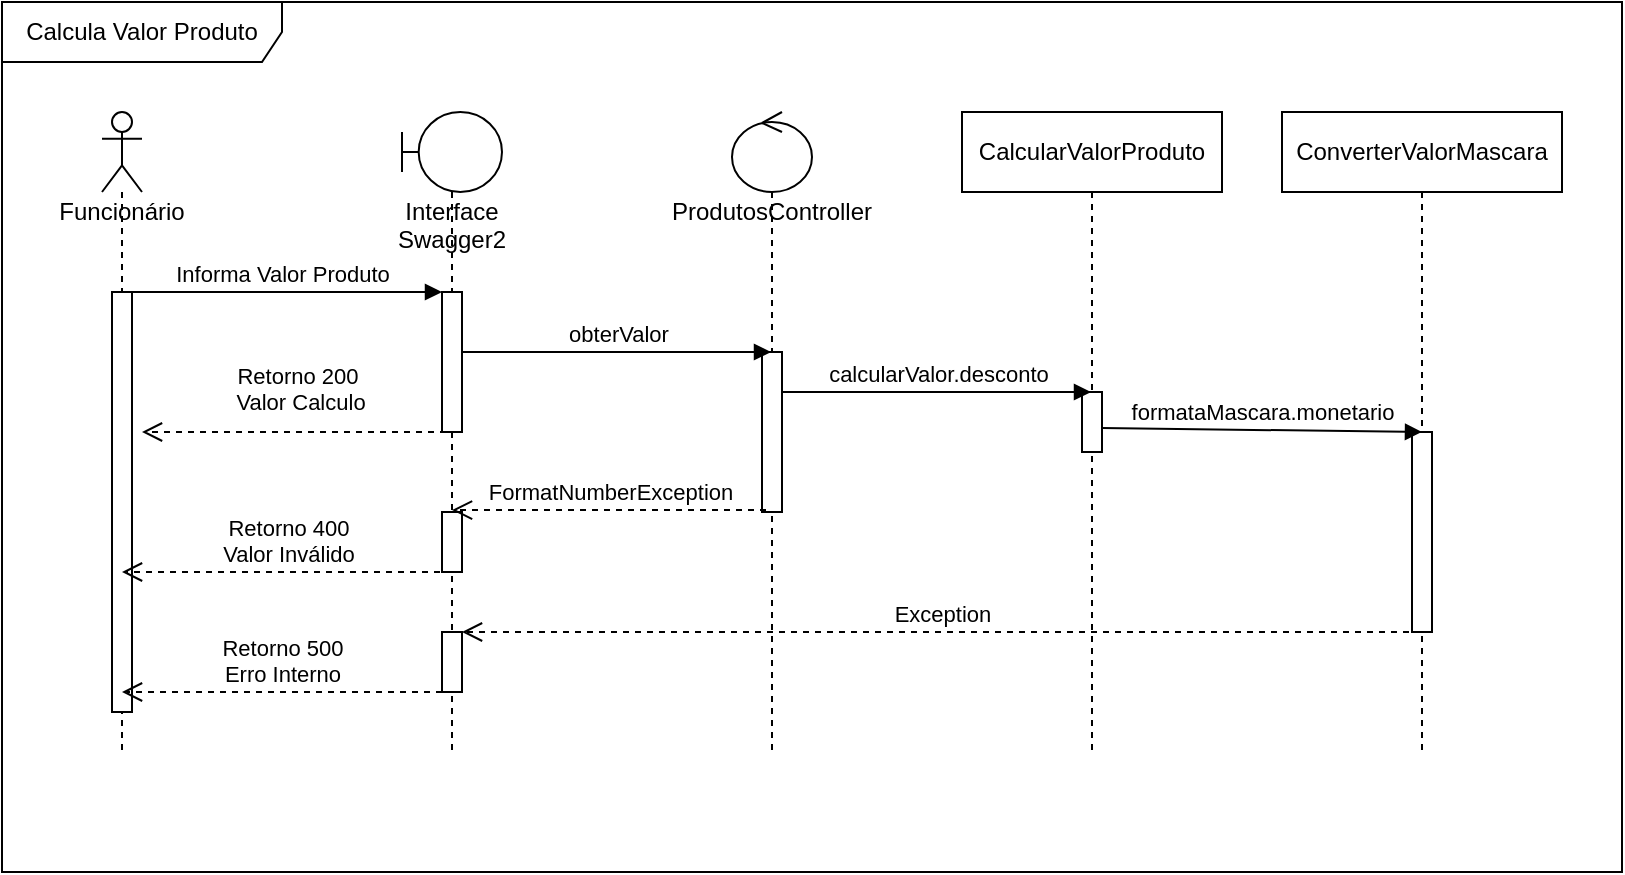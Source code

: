 <mxfile version="13.6.3" type="github">
  <diagram id="kgpKYQtTHZ0yAKxKKP6v" name="Page-1">
    <mxGraphModel dx="1182" dy="746" grid="1" gridSize="10" guides="1" tooltips="1" connect="1" arrows="1" fold="1" page="1" pageScale="1" pageWidth="850" pageHeight="1100" math="0" shadow="0">
      <root>
        <mxCell id="0" />
        <mxCell id="1" parent="0" />
        <mxCell id="tIt5qjuBuF3jD2QRAX5z-5" value="Funcionário" style="shape=umlLifeline;participant=umlActor;perimeter=lifelinePerimeter;whiteSpace=wrap;html=1;container=1;collapsible=0;recursiveResize=0;verticalAlign=top;spacingTop=36;outlineConnect=0;size=40;noLabel=0;" vertex="1" parent="1">
          <mxGeometry x="70" y="90" width="20" height="320" as="geometry" />
        </mxCell>
        <mxCell id="tIt5qjuBuF3jD2QRAX5z-16" style="edgeStyle=orthogonalEdgeStyle;rounded=0;orthogonalLoop=1;jettySize=auto;html=1;" edge="1" parent="tIt5qjuBuF3jD2QRAX5z-5" source="tIt5qjuBuF3jD2QRAX5z-11" target="tIt5qjuBuF3jD2QRAX5z-5">
          <mxGeometry relative="1" as="geometry">
            <Array as="points">
              <mxPoint x="10" y="90" />
              <mxPoint x="10" y="90" />
            </Array>
          </mxGeometry>
        </mxCell>
        <mxCell id="tIt5qjuBuF3jD2QRAX5z-11" value="" style="html=1;points=[];perimeter=orthogonalPerimeter;" vertex="1" parent="tIt5qjuBuF3jD2QRAX5z-5">
          <mxGeometry x="5" y="90" width="10" height="210" as="geometry" />
        </mxCell>
        <mxCell id="tIt5qjuBuF3jD2QRAX5z-6" value="Interface Swagger2" style="shape=umlLifeline;participant=umlBoundary;perimeter=lifelinePerimeter;whiteSpace=wrap;html=1;container=1;collapsible=0;recursiveResize=0;verticalAlign=top;spacingTop=36;outlineConnect=0;" vertex="1" parent="1">
          <mxGeometry x="220" y="90" width="50" height="320" as="geometry" />
        </mxCell>
        <mxCell id="tIt5qjuBuF3jD2QRAX5z-17" value="" style="html=1;points=[];perimeter=orthogonalPerimeter;" vertex="1" parent="tIt5qjuBuF3jD2QRAX5z-6">
          <mxGeometry x="20" y="90" width="10" height="70" as="geometry" />
        </mxCell>
        <mxCell id="tIt5qjuBuF3jD2QRAX5z-21" value="" style="html=1;points=[];perimeter=orthogonalPerimeter;" vertex="1" parent="tIt5qjuBuF3jD2QRAX5z-6">
          <mxGeometry x="20" y="260" width="10" height="30" as="geometry" />
        </mxCell>
        <mxCell id="tIt5qjuBuF3jD2QRAX5z-22" value="" style="html=1;points=[];perimeter=orthogonalPerimeter;" vertex="1" parent="tIt5qjuBuF3jD2QRAX5z-6">
          <mxGeometry x="20" y="200" width="10" height="30" as="geometry" />
        </mxCell>
        <mxCell id="tIt5qjuBuF3jD2QRAX5z-7" value="ProdutosController" style="shape=umlLifeline;participant=umlControl;perimeter=lifelinePerimeter;whiteSpace=wrap;html=1;container=1;collapsible=0;recursiveResize=0;verticalAlign=top;spacingTop=36;outlineConnect=0;size=40;" vertex="1" parent="1">
          <mxGeometry x="385" y="90" width="40" height="320" as="geometry" />
        </mxCell>
        <mxCell id="tIt5qjuBuF3jD2QRAX5z-13" value="" style="html=1;points=[];perimeter=orthogonalPerimeter;" vertex="1" parent="tIt5qjuBuF3jD2QRAX5z-7">
          <mxGeometry x="15" y="120" width="10" height="80" as="geometry" />
        </mxCell>
        <mxCell id="tIt5qjuBuF3jD2QRAX5z-8" value="Calcula Valor Produto" style="shape=umlFrame;whiteSpace=wrap;html=1;width=140;height=30;" vertex="1" parent="1">
          <mxGeometry x="20" y="35" width="810" height="435" as="geometry" />
        </mxCell>
        <mxCell id="tIt5qjuBuF3jD2QRAX5z-9" value="CalcularValorProduto" style="shape=umlLifeline;perimeter=lifelinePerimeter;whiteSpace=wrap;html=1;container=1;collapsible=0;recursiveResize=0;outlineConnect=0;" vertex="1" parent="1">
          <mxGeometry x="500" y="90" width="130" height="320" as="geometry" />
        </mxCell>
        <mxCell id="tIt5qjuBuF3jD2QRAX5z-14" value="" style="html=1;points=[];perimeter=orthogonalPerimeter;" vertex="1" parent="tIt5qjuBuF3jD2QRAX5z-9">
          <mxGeometry x="60" y="140" width="10" height="30" as="geometry" />
        </mxCell>
        <mxCell id="tIt5qjuBuF3jD2QRAX5z-10" value="ConverterValorMascara" style="shape=umlLifeline;perimeter=lifelinePerimeter;whiteSpace=wrap;html=1;container=1;collapsible=0;recursiveResize=0;outlineConnect=0;" vertex="1" parent="1">
          <mxGeometry x="660" y="90" width="140" height="320" as="geometry" />
        </mxCell>
        <mxCell id="tIt5qjuBuF3jD2QRAX5z-15" value="" style="html=1;points=[];perimeter=orthogonalPerimeter;" vertex="1" parent="tIt5qjuBuF3jD2QRAX5z-10">
          <mxGeometry x="65" y="160" width="10" height="100" as="geometry" />
        </mxCell>
        <mxCell id="tIt5qjuBuF3jD2QRAX5z-18" value="Informa Valor Produto" style="html=1;verticalAlign=bottom;endArrow=block;entryX=0;entryY=0;" edge="1" target="tIt5qjuBuF3jD2QRAX5z-17" parent="1" source="tIt5qjuBuF3jD2QRAX5z-5">
          <mxGeometry relative="1" as="geometry">
            <mxPoint x="130" y="280" as="sourcePoint" />
          </mxGeometry>
        </mxCell>
        <mxCell id="tIt5qjuBuF3jD2QRAX5z-19" value="Retorno 200&amp;nbsp;&lt;br&gt;Valor Calculo" style="html=1;verticalAlign=bottom;endArrow=open;dashed=1;endSize=8;exitX=0.8;exitY=1;exitDx=0;exitDy=0;exitPerimeter=0;" edge="1" source="tIt5qjuBuF3jD2QRAX5z-17" parent="1">
          <mxGeometry x="-0.003" y="-6" relative="1" as="geometry">
            <mxPoint x="90" y="250" as="targetPoint" />
            <mxPoint x="240" y="250" as="sourcePoint" />
            <mxPoint as="offset" />
          </mxGeometry>
        </mxCell>
        <mxCell id="tIt5qjuBuF3jD2QRAX5z-23" value="Retorno 500&lt;br&gt;Erro Interno" style="html=1;verticalAlign=bottom;endArrow=open;dashed=1;endSize=8;" edge="1" parent="1" source="tIt5qjuBuF3jD2QRAX5z-21" target="tIt5qjuBuF3jD2QRAX5z-5">
          <mxGeometry relative="1" as="geometry">
            <mxPoint x="220" y="320" as="sourcePoint" />
            <mxPoint x="110" y="390" as="targetPoint" />
            <Array as="points">
              <mxPoint x="150" y="380" />
            </Array>
          </mxGeometry>
        </mxCell>
        <mxCell id="tIt5qjuBuF3jD2QRAX5z-24" value="Retorno 400&lt;br&gt;Valor Inválido" style="html=1;verticalAlign=bottom;endArrow=open;dashed=1;endSize=8;exitX=0.5;exitY=1;exitDx=0;exitDy=0;exitPerimeter=0;" edge="1" parent="1" source="tIt5qjuBuF3jD2QRAX5z-22" target="tIt5qjuBuF3jD2QRAX5z-5">
          <mxGeometry relative="1" as="geometry">
            <mxPoint x="221" y="380.08" as="sourcePoint" />
            <mxPoint x="90" y="380.0" as="targetPoint" />
          </mxGeometry>
        </mxCell>
        <mxCell id="tIt5qjuBuF3jD2QRAX5z-25" value="obterValor" style="html=1;verticalAlign=bottom;endArrow=block;" edge="1" parent="1" target="tIt5qjuBuF3jD2QRAX5z-7">
          <mxGeometry width="80" relative="1" as="geometry">
            <mxPoint x="250" y="210" as="sourcePoint" />
            <mxPoint x="330" y="210" as="targetPoint" />
          </mxGeometry>
        </mxCell>
        <mxCell id="tIt5qjuBuF3jD2QRAX5z-26" value="FormatNumberException" style="html=1;verticalAlign=bottom;endArrow=open;dashed=1;endSize=8;exitX=0.2;exitY=0.988;exitDx=0;exitDy=0;exitPerimeter=0;" edge="1" parent="1" source="tIt5qjuBuF3jD2QRAX5z-13" target="tIt5qjuBuF3jD2QRAX5z-6">
          <mxGeometry relative="1" as="geometry">
            <mxPoint x="360" y="290" as="sourcePoint" />
            <mxPoint x="280" y="290" as="targetPoint" />
          </mxGeometry>
        </mxCell>
        <mxCell id="tIt5qjuBuF3jD2QRAX5z-27" value="calcularValor.desconto" style="html=1;verticalAlign=bottom;endArrow=block;" edge="1" parent="1" target="tIt5qjuBuF3jD2QRAX5z-9">
          <mxGeometry width="80" relative="1" as="geometry">
            <mxPoint x="410" y="230" as="sourcePoint" />
            <mxPoint x="490" y="230" as="targetPoint" />
          </mxGeometry>
        </mxCell>
        <mxCell id="tIt5qjuBuF3jD2QRAX5z-28" value="formataMascara.monetario" style="html=1;verticalAlign=bottom;endArrow=block;entryX=0.5;entryY=0;entryDx=0;entryDy=0;entryPerimeter=0;exitX=1;exitY=0.6;exitDx=0;exitDy=0;exitPerimeter=0;" edge="1" parent="1" source="tIt5qjuBuF3jD2QRAX5z-14" target="tIt5qjuBuF3jD2QRAX5z-15">
          <mxGeometry width="80" relative="1" as="geometry">
            <mxPoint x="610" y="250" as="sourcePoint" />
            <mxPoint x="690" y="250" as="targetPoint" />
            <Array as="points" />
          </mxGeometry>
        </mxCell>
        <mxCell id="tIt5qjuBuF3jD2QRAX5z-29" value="Exception" style="html=1;verticalAlign=bottom;endArrow=open;dashed=1;endSize=8;" edge="1" parent="1" source="tIt5qjuBuF3jD2QRAX5z-10">
          <mxGeometry relative="1" as="geometry">
            <mxPoint x="330" y="350" as="sourcePoint" />
            <mxPoint x="250" y="350" as="targetPoint" />
          </mxGeometry>
        </mxCell>
      </root>
    </mxGraphModel>
  </diagram>
</mxfile>
